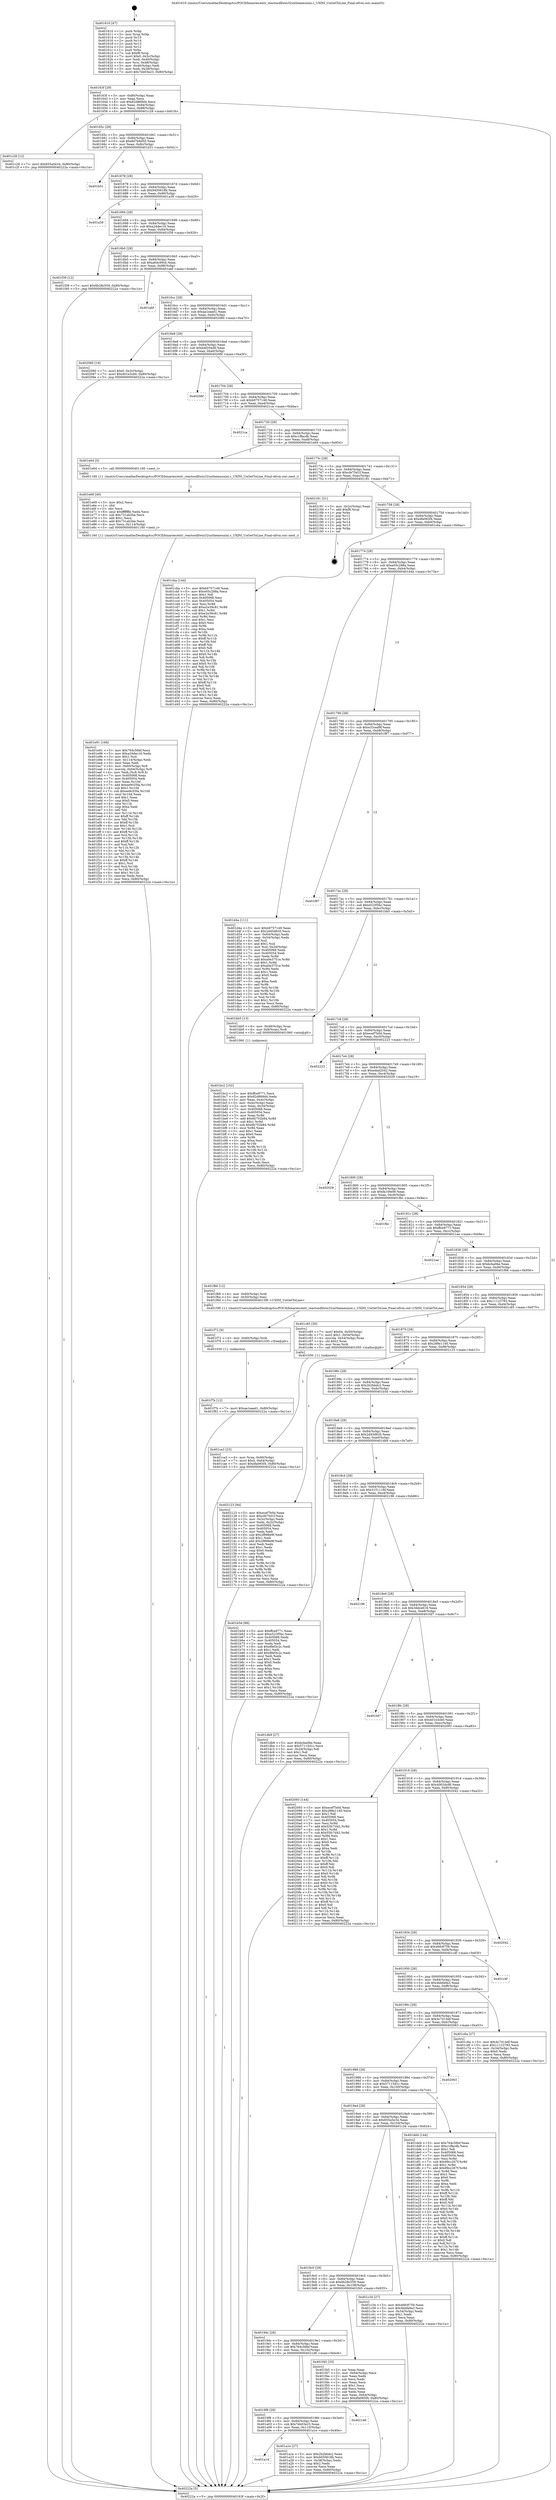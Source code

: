 digraph "0x401610" {
  label = "0x401610 (/mnt/c/Users/mathe/Desktop/tcc/POCII/binaries/extr_reactosdllwin32uxthemeuxini.c_UXINI_UnGetToLine_Final-ollvm.out::main(0))"
  labelloc = "t"
  node[shape=record]

  Entry [label="",width=0.3,height=0.3,shape=circle,fillcolor=black,style=filled]
  "0x40163f" [label="{
     0x40163f [29]\l
     | [instrs]\l
     &nbsp;&nbsp;0x40163f \<+3\>: mov -0x80(%rbp),%eax\l
     &nbsp;&nbsp;0x401642 \<+2\>: mov %eax,%ecx\l
     &nbsp;&nbsp;0x401644 \<+6\>: sub $0x82d869d4,%ecx\l
     &nbsp;&nbsp;0x40164a \<+6\>: mov %eax,-0x84(%rbp)\l
     &nbsp;&nbsp;0x401650 \<+6\>: mov %ecx,-0x88(%rbp)\l
     &nbsp;&nbsp;0x401656 \<+6\>: je 0000000000401c28 \<main+0x618\>\l
  }"]
  "0x401c28" [label="{
     0x401c28 [12]\l
     | [instrs]\l
     &nbsp;&nbsp;0x401c28 \<+7\>: movl $0x655a5e34,-0x80(%rbp)\l
     &nbsp;&nbsp;0x401c2f \<+5\>: jmp 000000000040222a \<main+0xc1a\>\l
  }"]
  "0x40165c" [label="{
     0x40165c [28]\l
     | [instrs]\l
     &nbsp;&nbsp;0x40165c \<+5\>: jmp 0000000000401661 \<main+0x51\>\l
     &nbsp;&nbsp;0x401661 \<+6\>: mov -0x84(%rbp),%eax\l
     &nbsp;&nbsp;0x401667 \<+5\>: sub $0x8d7b8d50,%eax\l
     &nbsp;&nbsp;0x40166c \<+6\>: mov %eax,-0x8c(%rbp)\l
     &nbsp;&nbsp;0x401672 \<+6\>: je 0000000000401b51 \<main+0x541\>\l
  }"]
  Exit [label="",width=0.3,height=0.3,shape=circle,fillcolor=black,style=filled,peripheries=2]
  "0x401b51" [label="{
     0x401b51\l
  }", style=dashed]
  "0x401678" [label="{
     0x401678 [28]\l
     | [instrs]\l
     &nbsp;&nbsp;0x401678 \<+5\>: jmp 000000000040167d \<main+0x6d\>\l
     &nbsp;&nbsp;0x40167d \<+6\>: mov -0x84(%rbp),%eax\l
     &nbsp;&nbsp;0x401683 \<+5\>: sub $0x9450618b,%eax\l
     &nbsp;&nbsp;0x401688 \<+6\>: mov %eax,-0x90(%rbp)\l
     &nbsp;&nbsp;0x40168e \<+6\>: je 0000000000401a39 \<main+0x429\>\l
  }"]
  "0x401f7b" [label="{
     0x401f7b [12]\l
     | [instrs]\l
     &nbsp;&nbsp;0x401f7b \<+7\>: movl $0xaa1eaed1,-0x80(%rbp)\l
     &nbsp;&nbsp;0x401f82 \<+5\>: jmp 000000000040222a \<main+0xc1a\>\l
  }"]
  "0x401a39" [label="{
     0x401a39\l
  }", style=dashed]
  "0x401694" [label="{
     0x401694 [28]\l
     | [instrs]\l
     &nbsp;&nbsp;0x401694 \<+5\>: jmp 0000000000401699 \<main+0x89\>\l
     &nbsp;&nbsp;0x401699 \<+6\>: mov -0x84(%rbp),%eax\l
     &nbsp;&nbsp;0x40169f \<+5\>: sub $0xa24dec16,%eax\l
     &nbsp;&nbsp;0x4016a4 \<+6\>: mov %eax,-0x94(%rbp)\l
     &nbsp;&nbsp;0x4016aa \<+6\>: je 0000000000401f39 \<main+0x929\>\l
  }"]
  "0x401f72" [label="{
     0x401f72 [9]\l
     | [instrs]\l
     &nbsp;&nbsp;0x401f72 \<+4\>: mov -0x60(%rbp),%rdi\l
     &nbsp;&nbsp;0x401f76 \<+5\>: call 0000000000401030 \<free@plt\>\l
     | [calls]\l
     &nbsp;&nbsp;0x401030 \{1\} (unknown)\l
  }"]
  "0x401f39" [label="{
     0x401f39 [12]\l
     | [instrs]\l
     &nbsp;&nbsp;0x401f39 \<+7\>: movl $0x6b28c559,-0x80(%rbp)\l
     &nbsp;&nbsp;0x401f40 \<+5\>: jmp 000000000040222a \<main+0xc1a\>\l
  }"]
  "0x4016b0" [label="{
     0x4016b0 [28]\l
     | [instrs]\l
     &nbsp;&nbsp;0x4016b0 \<+5\>: jmp 00000000004016b5 \<main+0xa5\>\l
     &nbsp;&nbsp;0x4016b5 \<+6\>: mov -0x84(%rbp),%eax\l
     &nbsp;&nbsp;0x4016bb \<+5\>: sub $0xa64c99cb,%eax\l
     &nbsp;&nbsp;0x4016c0 \<+6\>: mov %eax,-0x98(%rbp)\l
     &nbsp;&nbsp;0x4016c6 \<+6\>: je 0000000000401abf \<main+0x4af\>\l
  }"]
  "0x401e91" [label="{
     0x401e91 [168]\l
     | [instrs]\l
     &nbsp;&nbsp;0x401e91 \<+5\>: mov $0x764c56bf,%ecx\l
     &nbsp;&nbsp;0x401e96 \<+5\>: mov $0xa24dec16,%edx\l
     &nbsp;&nbsp;0x401e9b \<+3\>: mov $0x1,%sil\l
     &nbsp;&nbsp;0x401e9e \<+6\>: mov -0x114(%rbp),%edi\l
     &nbsp;&nbsp;0x401ea4 \<+3\>: imul %eax,%edi\l
     &nbsp;&nbsp;0x401ea7 \<+4\>: mov -0x60(%rbp),%r8\l
     &nbsp;&nbsp;0x401eab \<+4\>: movslq -0x64(%rbp),%r9\l
     &nbsp;&nbsp;0x401eaf \<+4\>: mov %edi,(%r8,%r9,4)\l
     &nbsp;&nbsp;0x401eb3 \<+7\>: mov 0x405068,%eax\l
     &nbsp;&nbsp;0x401eba \<+7\>: mov 0x405054,%edi\l
     &nbsp;&nbsp;0x401ec1 \<+3\>: mov %eax,%r10d\l
     &nbsp;&nbsp;0x401ec4 \<+7\>: add $0xee9c55fa,%r10d\l
     &nbsp;&nbsp;0x401ecb \<+4\>: sub $0x1,%r10d\l
     &nbsp;&nbsp;0x401ecf \<+7\>: sub $0xee9c55fa,%r10d\l
     &nbsp;&nbsp;0x401ed6 \<+4\>: imul %r10d,%eax\l
     &nbsp;&nbsp;0x401eda \<+3\>: and $0x1,%eax\l
     &nbsp;&nbsp;0x401edd \<+3\>: cmp $0x0,%eax\l
     &nbsp;&nbsp;0x401ee0 \<+4\>: sete %r11b\l
     &nbsp;&nbsp;0x401ee4 \<+3\>: cmp $0xa,%edi\l
     &nbsp;&nbsp;0x401ee7 \<+3\>: setl %bl\l
     &nbsp;&nbsp;0x401eea \<+3\>: mov %r11b,%r14b\l
     &nbsp;&nbsp;0x401eed \<+4\>: xor $0xff,%r14b\l
     &nbsp;&nbsp;0x401ef1 \<+3\>: mov %bl,%r15b\l
     &nbsp;&nbsp;0x401ef4 \<+4\>: xor $0xff,%r15b\l
     &nbsp;&nbsp;0x401ef8 \<+4\>: xor $0x1,%sil\l
     &nbsp;&nbsp;0x401efc \<+3\>: mov %r14b,%r12b\l
     &nbsp;&nbsp;0x401eff \<+4\>: and $0xff,%r12b\l
     &nbsp;&nbsp;0x401f03 \<+3\>: and %sil,%r11b\l
     &nbsp;&nbsp;0x401f06 \<+3\>: mov %r15b,%r13b\l
     &nbsp;&nbsp;0x401f09 \<+4\>: and $0xff,%r13b\l
     &nbsp;&nbsp;0x401f0d \<+3\>: and %sil,%bl\l
     &nbsp;&nbsp;0x401f10 \<+3\>: or %r11b,%r12b\l
     &nbsp;&nbsp;0x401f13 \<+3\>: or %bl,%r13b\l
     &nbsp;&nbsp;0x401f16 \<+3\>: xor %r13b,%r12b\l
     &nbsp;&nbsp;0x401f19 \<+3\>: or %r15b,%r14b\l
     &nbsp;&nbsp;0x401f1c \<+4\>: xor $0xff,%r14b\l
     &nbsp;&nbsp;0x401f20 \<+4\>: or $0x1,%sil\l
     &nbsp;&nbsp;0x401f24 \<+3\>: and %sil,%r14b\l
     &nbsp;&nbsp;0x401f27 \<+3\>: or %r14b,%r12b\l
     &nbsp;&nbsp;0x401f2a \<+4\>: test $0x1,%r12b\l
     &nbsp;&nbsp;0x401f2e \<+3\>: cmovne %edx,%ecx\l
     &nbsp;&nbsp;0x401f31 \<+3\>: mov %ecx,-0x80(%rbp)\l
     &nbsp;&nbsp;0x401f34 \<+5\>: jmp 000000000040222a \<main+0xc1a\>\l
  }"]
  "0x401abf" [label="{
     0x401abf\l
  }", style=dashed]
  "0x4016cc" [label="{
     0x4016cc [28]\l
     | [instrs]\l
     &nbsp;&nbsp;0x4016cc \<+5\>: jmp 00000000004016d1 \<main+0xc1\>\l
     &nbsp;&nbsp;0x4016d1 \<+6\>: mov -0x84(%rbp),%eax\l
     &nbsp;&nbsp;0x4016d7 \<+5\>: sub $0xaa1eaed1,%eax\l
     &nbsp;&nbsp;0x4016dc \<+6\>: mov %eax,-0x9c(%rbp)\l
     &nbsp;&nbsp;0x4016e2 \<+6\>: je 0000000000402080 \<main+0xa70\>\l
  }"]
  "0x401e69" [label="{
     0x401e69 [40]\l
     | [instrs]\l
     &nbsp;&nbsp;0x401e69 \<+5\>: mov $0x2,%ecx\l
     &nbsp;&nbsp;0x401e6e \<+1\>: cltd\l
     &nbsp;&nbsp;0x401e6f \<+2\>: idiv %ecx\l
     &nbsp;&nbsp;0x401e71 \<+6\>: imul $0xfffffffe,%edx,%ecx\l
     &nbsp;&nbsp;0x401e77 \<+6\>: sub $0x731ab2be,%ecx\l
     &nbsp;&nbsp;0x401e7d \<+3\>: add $0x1,%ecx\l
     &nbsp;&nbsp;0x401e80 \<+6\>: add $0x731ab2be,%ecx\l
     &nbsp;&nbsp;0x401e86 \<+6\>: mov %ecx,-0x114(%rbp)\l
     &nbsp;&nbsp;0x401e8c \<+5\>: call 0000000000401160 \<next_i\>\l
     | [calls]\l
     &nbsp;&nbsp;0x401160 \{1\} (/mnt/c/Users/mathe/Desktop/tcc/POCII/binaries/extr_reactosdllwin32uxthemeuxini.c_UXINI_UnGetToLine_Final-ollvm.out::next_i)\l
  }"]
  "0x402080" [label="{
     0x402080 [19]\l
     | [instrs]\l
     &nbsp;&nbsp;0x402080 \<+7\>: movl $0x0,-0x3c(%rbp)\l
     &nbsp;&nbsp;0x402087 \<+7\>: movl $0x401e3cb0,-0x80(%rbp)\l
     &nbsp;&nbsp;0x40208e \<+5\>: jmp 000000000040222a \<main+0xc1a\>\l
  }"]
  "0x4016e8" [label="{
     0x4016e8 [28]\l
     | [instrs]\l
     &nbsp;&nbsp;0x4016e8 \<+5\>: jmp 00000000004016ed \<main+0xdd\>\l
     &nbsp;&nbsp;0x4016ed \<+6\>: mov -0x84(%rbp),%eax\l
     &nbsp;&nbsp;0x4016f3 \<+5\>: sub $0xb4f204d9,%eax\l
     &nbsp;&nbsp;0x4016f8 \<+6\>: mov %eax,-0xa0(%rbp)\l
     &nbsp;&nbsp;0x4016fe \<+6\>: je 000000000040206f \<main+0xa5f\>\l
  }"]
  "0x401ca3" [label="{
     0x401ca3 [23]\l
     | [instrs]\l
     &nbsp;&nbsp;0x401ca3 \<+4\>: mov %rax,-0x60(%rbp)\l
     &nbsp;&nbsp;0x401ca7 \<+7\>: movl $0x0,-0x64(%rbp)\l
     &nbsp;&nbsp;0x401cae \<+7\>: movl $0xdfa065f4,-0x80(%rbp)\l
     &nbsp;&nbsp;0x401cb5 \<+5\>: jmp 000000000040222a \<main+0xc1a\>\l
  }"]
  "0x40206f" [label="{
     0x40206f\l
  }", style=dashed]
  "0x401704" [label="{
     0x401704 [28]\l
     | [instrs]\l
     &nbsp;&nbsp;0x401704 \<+5\>: jmp 0000000000401709 \<main+0xf9\>\l
     &nbsp;&nbsp;0x401709 \<+6\>: mov -0x84(%rbp),%eax\l
     &nbsp;&nbsp;0x40170f \<+5\>: sub $0xb9757149,%eax\l
     &nbsp;&nbsp;0x401714 \<+6\>: mov %eax,-0xa4(%rbp)\l
     &nbsp;&nbsp;0x40171a \<+6\>: je 00000000004021ca \<main+0xbba\>\l
  }"]
  "0x401bc2" [label="{
     0x401bc2 [102]\l
     | [instrs]\l
     &nbsp;&nbsp;0x401bc2 \<+5\>: mov $0xffce9771,%ecx\l
     &nbsp;&nbsp;0x401bc7 \<+5\>: mov $0x82d869d4,%edx\l
     &nbsp;&nbsp;0x401bcc \<+3\>: mov %eax,-0x4c(%rbp)\l
     &nbsp;&nbsp;0x401bcf \<+3\>: mov -0x4c(%rbp),%eax\l
     &nbsp;&nbsp;0x401bd2 \<+3\>: mov %eax,-0x34(%rbp)\l
     &nbsp;&nbsp;0x401bd5 \<+7\>: mov 0x405068,%eax\l
     &nbsp;&nbsp;0x401bdc \<+7\>: mov 0x405054,%esi\l
     &nbsp;&nbsp;0x401be3 \<+3\>: mov %eax,%r8d\l
     &nbsp;&nbsp;0x401be6 \<+7\>: add $0x6b702b84,%r8d\l
     &nbsp;&nbsp;0x401bed \<+4\>: sub $0x1,%r8d\l
     &nbsp;&nbsp;0x401bf1 \<+7\>: sub $0x6b702b84,%r8d\l
     &nbsp;&nbsp;0x401bf8 \<+4\>: imul %r8d,%eax\l
     &nbsp;&nbsp;0x401bfc \<+3\>: and $0x1,%eax\l
     &nbsp;&nbsp;0x401bff \<+3\>: cmp $0x0,%eax\l
     &nbsp;&nbsp;0x401c02 \<+4\>: sete %r9b\l
     &nbsp;&nbsp;0x401c06 \<+3\>: cmp $0xa,%esi\l
     &nbsp;&nbsp;0x401c09 \<+4\>: setl %r10b\l
     &nbsp;&nbsp;0x401c0d \<+3\>: mov %r9b,%r11b\l
     &nbsp;&nbsp;0x401c10 \<+3\>: and %r10b,%r11b\l
     &nbsp;&nbsp;0x401c13 \<+3\>: xor %r10b,%r9b\l
     &nbsp;&nbsp;0x401c16 \<+3\>: or %r9b,%r11b\l
     &nbsp;&nbsp;0x401c19 \<+4\>: test $0x1,%r11b\l
     &nbsp;&nbsp;0x401c1d \<+3\>: cmovne %edx,%ecx\l
     &nbsp;&nbsp;0x401c20 \<+3\>: mov %ecx,-0x80(%rbp)\l
     &nbsp;&nbsp;0x401c23 \<+5\>: jmp 000000000040222a \<main+0xc1a\>\l
  }"]
  "0x4021ca" [label="{
     0x4021ca\l
  }", style=dashed]
  "0x401720" [label="{
     0x401720 [28]\l
     | [instrs]\l
     &nbsp;&nbsp;0x401720 \<+5\>: jmp 0000000000401725 \<main+0x115\>\l
     &nbsp;&nbsp;0x401725 \<+6\>: mov -0x84(%rbp),%eax\l
     &nbsp;&nbsp;0x40172b \<+5\>: sub $0xc1ffacdb,%eax\l
     &nbsp;&nbsp;0x401730 \<+6\>: mov %eax,-0xa8(%rbp)\l
     &nbsp;&nbsp;0x401736 \<+6\>: je 0000000000401e64 \<main+0x854\>\l
  }"]
  "0x401610" [label="{
     0x401610 [47]\l
     | [instrs]\l
     &nbsp;&nbsp;0x401610 \<+1\>: push %rbp\l
     &nbsp;&nbsp;0x401611 \<+3\>: mov %rsp,%rbp\l
     &nbsp;&nbsp;0x401614 \<+2\>: push %r15\l
     &nbsp;&nbsp;0x401616 \<+2\>: push %r14\l
     &nbsp;&nbsp;0x401618 \<+2\>: push %r13\l
     &nbsp;&nbsp;0x40161a \<+2\>: push %r12\l
     &nbsp;&nbsp;0x40161c \<+1\>: push %rbx\l
     &nbsp;&nbsp;0x40161d \<+7\>: sub $0xf8,%rsp\l
     &nbsp;&nbsp;0x401624 \<+7\>: movl $0x0,-0x3c(%rbp)\l
     &nbsp;&nbsp;0x40162b \<+3\>: mov %edi,-0x40(%rbp)\l
     &nbsp;&nbsp;0x40162e \<+4\>: mov %rsi,-0x48(%rbp)\l
     &nbsp;&nbsp;0x401632 \<+3\>: mov -0x40(%rbp),%edi\l
     &nbsp;&nbsp;0x401635 \<+3\>: mov %edi,-0x38(%rbp)\l
     &nbsp;&nbsp;0x401638 \<+7\>: movl $0x7eb03e23,-0x80(%rbp)\l
  }"]
  "0x401e64" [label="{
     0x401e64 [5]\l
     | [instrs]\l
     &nbsp;&nbsp;0x401e64 \<+5\>: call 0000000000401160 \<next_i\>\l
     | [calls]\l
     &nbsp;&nbsp;0x401160 \{1\} (/mnt/c/Users/mathe/Desktop/tcc/POCII/binaries/extr_reactosdllwin32uxthemeuxini.c_UXINI_UnGetToLine_Final-ollvm.out::next_i)\l
  }"]
  "0x40173c" [label="{
     0x40173c [28]\l
     | [instrs]\l
     &nbsp;&nbsp;0x40173c \<+5\>: jmp 0000000000401741 \<main+0x131\>\l
     &nbsp;&nbsp;0x401741 \<+6\>: mov -0x84(%rbp),%eax\l
     &nbsp;&nbsp;0x401747 \<+5\>: sub $0xcfe75d1f,%eax\l
     &nbsp;&nbsp;0x40174c \<+6\>: mov %eax,-0xac(%rbp)\l
     &nbsp;&nbsp;0x401752 \<+6\>: je 0000000000402181 \<main+0xb71\>\l
  }"]
  "0x40222a" [label="{
     0x40222a [5]\l
     | [instrs]\l
     &nbsp;&nbsp;0x40222a \<+5\>: jmp 000000000040163f \<main+0x2f\>\l
  }"]
  "0x402181" [label="{
     0x402181 [21]\l
     | [instrs]\l
     &nbsp;&nbsp;0x402181 \<+3\>: mov -0x2c(%rbp),%eax\l
     &nbsp;&nbsp;0x402184 \<+7\>: add $0xf8,%rsp\l
     &nbsp;&nbsp;0x40218b \<+1\>: pop %rbx\l
     &nbsp;&nbsp;0x40218c \<+2\>: pop %r12\l
     &nbsp;&nbsp;0x40218e \<+2\>: pop %r13\l
     &nbsp;&nbsp;0x402190 \<+2\>: pop %r14\l
     &nbsp;&nbsp;0x402192 \<+2\>: pop %r15\l
     &nbsp;&nbsp;0x402194 \<+1\>: pop %rbp\l
     &nbsp;&nbsp;0x402195 \<+1\>: ret\l
  }"]
  "0x401758" [label="{
     0x401758 [28]\l
     | [instrs]\l
     &nbsp;&nbsp;0x401758 \<+5\>: jmp 000000000040175d \<main+0x14d\>\l
     &nbsp;&nbsp;0x40175d \<+6\>: mov -0x84(%rbp),%eax\l
     &nbsp;&nbsp;0x401763 \<+5\>: sub $0xdfa065f4,%eax\l
     &nbsp;&nbsp;0x401768 \<+6\>: mov %eax,-0xb0(%rbp)\l
     &nbsp;&nbsp;0x40176e \<+6\>: je 0000000000401cba \<main+0x6aa\>\l
  }"]
  "0x401a14" [label="{
     0x401a14\l
  }", style=dashed]
  "0x401cba" [label="{
     0x401cba [144]\l
     | [instrs]\l
     &nbsp;&nbsp;0x401cba \<+5\>: mov $0xb9757149,%eax\l
     &nbsp;&nbsp;0x401cbf \<+5\>: mov $0xe05c288a,%ecx\l
     &nbsp;&nbsp;0x401cc4 \<+2\>: mov $0x1,%dl\l
     &nbsp;&nbsp;0x401cc6 \<+7\>: mov 0x405068,%esi\l
     &nbsp;&nbsp;0x401ccd \<+7\>: mov 0x405054,%edi\l
     &nbsp;&nbsp;0x401cd4 \<+3\>: mov %esi,%r8d\l
     &nbsp;&nbsp;0x401cd7 \<+7\>: add $0xe2e39c81,%r8d\l
     &nbsp;&nbsp;0x401cde \<+4\>: sub $0x1,%r8d\l
     &nbsp;&nbsp;0x401ce2 \<+7\>: sub $0xe2e39c81,%r8d\l
     &nbsp;&nbsp;0x401ce9 \<+4\>: imul %r8d,%esi\l
     &nbsp;&nbsp;0x401ced \<+3\>: and $0x1,%esi\l
     &nbsp;&nbsp;0x401cf0 \<+3\>: cmp $0x0,%esi\l
     &nbsp;&nbsp;0x401cf3 \<+4\>: sete %r9b\l
     &nbsp;&nbsp;0x401cf7 \<+3\>: cmp $0xa,%edi\l
     &nbsp;&nbsp;0x401cfa \<+4\>: setl %r10b\l
     &nbsp;&nbsp;0x401cfe \<+3\>: mov %r9b,%r11b\l
     &nbsp;&nbsp;0x401d01 \<+4\>: xor $0xff,%r11b\l
     &nbsp;&nbsp;0x401d05 \<+3\>: mov %r10b,%bl\l
     &nbsp;&nbsp;0x401d08 \<+3\>: xor $0xff,%bl\l
     &nbsp;&nbsp;0x401d0b \<+3\>: xor $0x0,%dl\l
     &nbsp;&nbsp;0x401d0e \<+3\>: mov %r11b,%r14b\l
     &nbsp;&nbsp;0x401d11 \<+4\>: and $0x0,%r14b\l
     &nbsp;&nbsp;0x401d15 \<+3\>: and %dl,%r9b\l
     &nbsp;&nbsp;0x401d18 \<+3\>: mov %bl,%r15b\l
     &nbsp;&nbsp;0x401d1b \<+4\>: and $0x0,%r15b\l
     &nbsp;&nbsp;0x401d1f \<+3\>: and %dl,%r10b\l
     &nbsp;&nbsp;0x401d22 \<+3\>: or %r9b,%r14b\l
     &nbsp;&nbsp;0x401d25 \<+3\>: or %r10b,%r15b\l
     &nbsp;&nbsp;0x401d28 \<+3\>: xor %r15b,%r14b\l
     &nbsp;&nbsp;0x401d2b \<+3\>: or %bl,%r11b\l
     &nbsp;&nbsp;0x401d2e \<+4\>: xor $0xff,%r11b\l
     &nbsp;&nbsp;0x401d32 \<+3\>: or $0x0,%dl\l
     &nbsp;&nbsp;0x401d35 \<+3\>: and %dl,%r11b\l
     &nbsp;&nbsp;0x401d38 \<+3\>: or %r11b,%r14b\l
     &nbsp;&nbsp;0x401d3b \<+4\>: test $0x1,%r14b\l
     &nbsp;&nbsp;0x401d3f \<+3\>: cmovne %ecx,%eax\l
     &nbsp;&nbsp;0x401d42 \<+3\>: mov %eax,-0x80(%rbp)\l
     &nbsp;&nbsp;0x401d45 \<+5\>: jmp 000000000040222a \<main+0xc1a\>\l
  }"]
  "0x401774" [label="{
     0x401774 [28]\l
     | [instrs]\l
     &nbsp;&nbsp;0x401774 \<+5\>: jmp 0000000000401779 \<main+0x169\>\l
     &nbsp;&nbsp;0x401779 \<+6\>: mov -0x84(%rbp),%eax\l
     &nbsp;&nbsp;0x40177f \<+5\>: sub $0xe05c288a,%eax\l
     &nbsp;&nbsp;0x401784 \<+6\>: mov %eax,-0xb4(%rbp)\l
     &nbsp;&nbsp;0x40178a \<+6\>: je 0000000000401d4a \<main+0x73a\>\l
  }"]
  "0x401a1e" [label="{
     0x401a1e [27]\l
     | [instrs]\l
     &nbsp;&nbsp;0x401a1e \<+5\>: mov $0x2b2bbdc2,%eax\l
     &nbsp;&nbsp;0x401a23 \<+5\>: mov $0x9450618b,%ecx\l
     &nbsp;&nbsp;0x401a28 \<+3\>: mov -0x38(%rbp),%edx\l
     &nbsp;&nbsp;0x401a2b \<+3\>: cmp $0x2,%edx\l
     &nbsp;&nbsp;0x401a2e \<+3\>: cmovne %ecx,%eax\l
     &nbsp;&nbsp;0x401a31 \<+3\>: mov %eax,-0x80(%rbp)\l
     &nbsp;&nbsp;0x401a34 \<+5\>: jmp 000000000040222a \<main+0xc1a\>\l
  }"]
  "0x401d4a" [label="{
     0x401d4a [111]\l
     | [instrs]\l
     &nbsp;&nbsp;0x401d4a \<+5\>: mov $0xb9757149,%eax\l
     &nbsp;&nbsp;0x401d4f \<+5\>: mov $0x2d45d620,%ecx\l
     &nbsp;&nbsp;0x401d54 \<+3\>: mov -0x64(%rbp),%edx\l
     &nbsp;&nbsp;0x401d57 \<+3\>: cmp -0x54(%rbp),%edx\l
     &nbsp;&nbsp;0x401d5a \<+4\>: setl %sil\l
     &nbsp;&nbsp;0x401d5e \<+4\>: and $0x1,%sil\l
     &nbsp;&nbsp;0x401d62 \<+4\>: mov %sil,-0x2d(%rbp)\l
     &nbsp;&nbsp;0x401d66 \<+7\>: mov 0x405068,%edx\l
     &nbsp;&nbsp;0x401d6d \<+7\>: mov 0x405054,%edi\l
     &nbsp;&nbsp;0x401d74 \<+3\>: mov %edx,%r8d\l
     &nbsp;&nbsp;0x401d77 \<+7\>: add $0xa0e3751e,%r8d\l
     &nbsp;&nbsp;0x401d7e \<+4\>: sub $0x1,%r8d\l
     &nbsp;&nbsp;0x401d82 \<+7\>: sub $0xa0e3751e,%r8d\l
     &nbsp;&nbsp;0x401d89 \<+4\>: imul %r8d,%edx\l
     &nbsp;&nbsp;0x401d8d \<+3\>: and $0x1,%edx\l
     &nbsp;&nbsp;0x401d90 \<+3\>: cmp $0x0,%edx\l
     &nbsp;&nbsp;0x401d93 \<+4\>: sete %sil\l
     &nbsp;&nbsp;0x401d97 \<+3\>: cmp $0xa,%edi\l
     &nbsp;&nbsp;0x401d9a \<+4\>: setl %r9b\l
     &nbsp;&nbsp;0x401d9e \<+3\>: mov %sil,%r10b\l
     &nbsp;&nbsp;0x401da1 \<+3\>: and %r9b,%r10b\l
     &nbsp;&nbsp;0x401da4 \<+3\>: xor %r9b,%sil\l
     &nbsp;&nbsp;0x401da7 \<+3\>: or %sil,%r10b\l
     &nbsp;&nbsp;0x401daa \<+4\>: test $0x1,%r10b\l
     &nbsp;&nbsp;0x401dae \<+3\>: cmovne %ecx,%eax\l
     &nbsp;&nbsp;0x401db1 \<+3\>: mov %eax,-0x80(%rbp)\l
     &nbsp;&nbsp;0x401db4 \<+5\>: jmp 000000000040222a \<main+0xc1a\>\l
  }"]
  "0x401790" [label="{
     0x401790 [28]\l
     | [instrs]\l
     &nbsp;&nbsp;0x401790 \<+5\>: jmp 0000000000401795 \<main+0x185\>\l
     &nbsp;&nbsp;0x401795 \<+6\>: mov -0x84(%rbp),%eax\l
     &nbsp;&nbsp;0x40179b \<+5\>: sub $0xe33ced9f,%eax\l
     &nbsp;&nbsp;0x4017a0 \<+6\>: mov %eax,-0xb8(%rbp)\l
     &nbsp;&nbsp;0x4017a6 \<+6\>: je 0000000000401f87 \<main+0x977\>\l
  }"]
  "0x4019f8" [label="{
     0x4019f8 [28]\l
     | [instrs]\l
     &nbsp;&nbsp;0x4019f8 \<+5\>: jmp 00000000004019fd \<main+0x3ed\>\l
     &nbsp;&nbsp;0x4019fd \<+6\>: mov -0x84(%rbp),%eax\l
     &nbsp;&nbsp;0x401a03 \<+5\>: sub $0x7eb03e23,%eax\l
     &nbsp;&nbsp;0x401a08 \<+6\>: mov %eax,-0x110(%rbp)\l
     &nbsp;&nbsp;0x401a0e \<+6\>: je 0000000000401a1e \<main+0x40e\>\l
  }"]
  "0x401f87" [label="{
     0x401f87\l
  }", style=dashed]
  "0x4017ac" [label="{
     0x4017ac [28]\l
     | [instrs]\l
     &nbsp;&nbsp;0x4017ac \<+5\>: jmp 00000000004017b1 \<main+0x1a1\>\l
     &nbsp;&nbsp;0x4017b1 \<+6\>: mov -0x84(%rbp),%eax\l
     &nbsp;&nbsp;0x4017b7 \<+5\>: sub $0xe523f5bc,%eax\l
     &nbsp;&nbsp;0x4017bc \<+6\>: mov %eax,-0xbc(%rbp)\l
     &nbsp;&nbsp;0x4017c2 \<+6\>: je 0000000000401bb5 \<main+0x5a5\>\l
  }"]
  "0x4021d6" [label="{
     0x4021d6\l
  }", style=dashed]
  "0x401bb5" [label="{
     0x401bb5 [13]\l
     | [instrs]\l
     &nbsp;&nbsp;0x401bb5 \<+4\>: mov -0x48(%rbp),%rax\l
     &nbsp;&nbsp;0x401bb9 \<+4\>: mov 0x8(%rax),%rdi\l
     &nbsp;&nbsp;0x401bbd \<+5\>: call 0000000000401060 \<atoi@plt\>\l
     | [calls]\l
     &nbsp;&nbsp;0x401060 \{1\} (unknown)\l
  }"]
  "0x4017c8" [label="{
     0x4017c8 [28]\l
     | [instrs]\l
     &nbsp;&nbsp;0x4017c8 \<+5\>: jmp 00000000004017cd \<main+0x1bd\>\l
     &nbsp;&nbsp;0x4017cd \<+6\>: mov -0x84(%rbp),%eax\l
     &nbsp;&nbsp;0x4017d3 \<+5\>: sub $0xecef7b0d,%eax\l
     &nbsp;&nbsp;0x4017d8 \<+6\>: mov %eax,-0xc0(%rbp)\l
     &nbsp;&nbsp;0x4017de \<+6\>: je 0000000000402223 \<main+0xc13\>\l
  }"]
  "0x4019dc" [label="{
     0x4019dc [28]\l
     | [instrs]\l
     &nbsp;&nbsp;0x4019dc \<+5\>: jmp 00000000004019e1 \<main+0x3d1\>\l
     &nbsp;&nbsp;0x4019e1 \<+6\>: mov -0x84(%rbp),%eax\l
     &nbsp;&nbsp;0x4019e7 \<+5\>: sub $0x764c56bf,%eax\l
     &nbsp;&nbsp;0x4019ec \<+6\>: mov %eax,-0x10c(%rbp)\l
     &nbsp;&nbsp;0x4019f2 \<+6\>: je 00000000004021d6 \<main+0xbc6\>\l
  }"]
  "0x402223" [label="{
     0x402223\l
  }", style=dashed]
  "0x4017e4" [label="{
     0x4017e4 [28]\l
     | [instrs]\l
     &nbsp;&nbsp;0x4017e4 \<+5\>: jmp 00000000004017e9 \<main+0x1d9\>\l
     &nbsp;&nbsp;0x4017e9 \<+6\>: mov -0x84(%rbp),%eax\l
     &nbsp;&nbsp;0x4017ef \<+5\>: sub $0xedad2042,%eax\l
     &nbsp;&nbsp;0x4017f4 \<+6\>: mov %eax,-0xc4(%rbp)\l
     &nbsp;&nbsp;0x4017fa \<+6\>: je 0000000000402029 \<main+0xa19\>\l
  }"]
  "0x401f45" [label="{
     0x401f45 [33]\l
     | [instrs]\l
     &nbsp;&nbsp;0x401f45 \<+2\>: xor %eax,%eax\l
     &nbsp;&nbsp;0x401f47 \<+3\>: mov -0x64(%rbp),%ecx\l
     &nbsp;&nbsp;0x401f4a \<+2\>: mov %eax,%edx\l
     &nbsp;&nbsp;0x401f4c \<+2\>: sub %ecx,%edx\l
     &nbsp;&nbsp;0x401f4e \<+2\>: mov %eax,%ecx\l
     &nbsp;&nbsp;0x401f50 \<+3\>: sub $0x1,%ecx\l
     &nbsp;&nbsp;0x401f53 \<+2\>: add %ecx,%edx\l
     &nbsp;&nbsp;0x401f55 \<+2\>: sub %edx,%eax\l
     &nbsp;&nbsp;0x401f57 \<+3\>: mov %eax,-0x64(%rbp)\l
     &nbsp;&nbsp;0x401f5a \<+7\>: movl $0xdfa065f4,-0x80(%rbp)\l
     &nbsp;&nbsp;0x401f61 \<+5\>: jmp 000000000040222a \<main+0xc1a\>\l
  }"]
  "0x402029" [label="{
     0x402029\l
  }", style=dashed]
  "0x401800" [label="{
     0x401800 [28]\l
     | [instrs]\l
     &nbsp;&nbsp;0x401800 \<+5\>: jmp 0000000000401805 \<main+0x1f5\>\l
     &nbsp;&nbsp;0x401805 \<+6\>: mov -0x84(%rbp),%eax\l
     &nbsp;&nbsp;0x40180b \<+5\>: sub $0xfa10fe09,%eax\l
     &nbsp;&nbsp;0x401810 \<+6\>: mov %eax,-0xc8(%rbp)\l
     &nbsp;&nbsp;0x401816 \<+6\>: je 0000000000401fbc \<main+0x9ac\>\l
  }"]
  "0x4019c0" [label="{
     0x4019c0 [28]\l
     | [instrs]\l
     &nbsp;&nbsp;0x4019c0 \<+5\>: jmp 00000000004019c5 \<main+0x3b5\>\l
     &nbsp;&nbsp;0x4019c5 \<+6\>: mov -0x84(%rbp),%eax\l
     &nbsp;&nbsp;0x4019cb \<+5\>: sub $0x6b28c559,%eax\l
     &nbsp;&nbsp;0x4019d0 \<+6\>: mov %eax,-0x108(%rbp)\l
     &nbsp;&nbsp;0x4019d6 \<+6\>: je 0000000000401f45 \<main+0x935\>\l
  }"]
  "0x401fbc" [label="{
     0x401fbc\l
  }", style=dashed]
  "0x40181c" [label="{
     0x40181c [28]\l
     | [instrs]\l
     &nbsp;&nbsp;0x40181c \<+5\>: jmp 0000000000401821 \<main+0x211\>\l
     &nbsp;&nbsp;0x401821 \<+6\>: mov -0x84(%rbp),%eax\l
     &nbsp;&nbsp;0x401827 \<+5\>: sub $0xffce9771,%eax\l
     &nbsp;&nbsp;0x40182c \<+6\>: mov %eax,-0xcc(%rbp)\l
     &nbsp;&nbsp;0x401832 \<+6\>: je 00000000004021ae \<main+0xb9e\>\l
  }"]
  "0x401c34" [label="{
     0x401c34 [27]\l
     | [instrs]\l
     &nbsp;&nbsp;0x401c34 \<+5\>: mov $0x46fc8759,%eax\l
     &nbsp;&nbsp;0x401c39 \<+5\>: mov $0x4bbfa9a3,%ecx\l
     &nbsp;&nbsp;0x401c3e \<+3\>: mov -0x34(%rbp),%edx\l
     &nbsp;&nbsp;0x401c41 \<+3\>: cmp $0x1,%edx\l
     &nbsp;&nbsp;0x401c44 \<+3\>: cmovl %ecx,%eax\l
     &nbsp;&nbsp;0x401c47 \<+3\>: mov %eax,-0x80(%rbp)\l
     &nbsp;&nbsp;0x401c4a \<+5\>: jmp 000000000040222a \<main+0xc1a\>\l
  }"]
  "0x4021ae" [label="{
     0x4021ae\l
  }", style=dashed]
  "0x401838" [label="{
     0x401838 [28]\l
     | [instrs]\l
     &nbsp;&nbsp;0x401838 \<+5\>: jmp 000000000040183d \<main+0x22d\>\l
     &nbsp;&nbsp;0x40183d \<+6\>: mov -0x84(%rbp),%eax\l
     &nbsp;&nbsp;0x401843 \<+5\>: sub $0xbcba0be,%eax\l
     &nbsp;&nbsp;0x401848 \<+6\>: mov %eax,-0xd0(%rbp)\l
     &nbsp;&nbsp;0x40184e \<+6\>: je 0000000000401f66 \<main+0x956\>\l
  }"]
  "0x4019a4" [label="{
     0x4019a4 [28]\l
     | [instrs]\l
     &nbsp;&nbsp;0x4019a4 \<+5\>: jmp 00000000004019a9 \<main+0x399\>\l
     &nbsp;&nbsp;0x4019a9 \<+6\>: mov -0x84(%rbp),%eax\l
     &nbsp;&nbsp;0x4019af \<+5\>: sub $0x655a5e34,%eax\l
     &nbsp;&nbsp;0x4019b4 \<+6\>: mov %eax,-0x104(%rbp)\l
     &nbsp;&nbsp;0x4019ba \<+6\>: je 0000000000401c34 \<main+0x624\>\l
  }"]
  "0x401f66" [label="{
     0x401f66 [12]\l
     | [instrs]\l
     &nbsp;&nbsp;0x401f66 \<+4\>: mov -0x60(%rbp),%rdi\l
     &nbsp;&nbsp;0x401f6a \<+3\>: mov -0x50(%rbp),%esi\l
     &nbsp;&nbsp;0x401f6d \<+5\>: call 00000000004015f0 \<UXINI_UnGetToLine\>\l
     | [calls]\l
     &nbsp;&nbsp;0x4015f0 \{1\} (/mnt/c/Users/mathe/Desktop/tcc/POCII/binaries/extr_reactosdllwin32uxthemeuxini.c_UXINI_UnGetToLine_Final-ollvm.out::UXINI_UnGetToLine)\l
  }"]
  "0x401854" [label="{
     0x401854 [28]\l
     | [instrs]\l
     &nbsp;&nbsp;0x401854 \<+5\>: jmp 0000000000401859 \<main+0x249\>\l
     &nbsp;&nbsp;0x401859 \<+6\>: mov -0x84(%rbp),%eax\l
     &nbsp;&nbsp;0x40185f \<+5\>: sub $0x11123793,%eax\l
     &nbsp;&nbsp;0x401864 \<+6\>: mov %eax,-0xd4(%rbp)\l
     &nbsp;&nbsp;0x40186a \<+6\>: je 0000000000401c85 \<main+0x675\>\l
  }"]
  "0x401dd4" [label="{
     0x401dd4 [144]\l
     | [instrs]\l
     &nbsp;&nbsp;0x401dd4 \<+5\>: mov $0x764c56bf,%eax\l
     &nbsp;&nbsp;0x401dd9 \<+5\>: mov $0xc1ffacdb,%ecx\l
     &nbsp;&nbsp;0x401dde \<+2\>: mov $0x1,%dl\l
     &nbsp;&nbsp;0x401de0 \<+7\>: mov 0x405068,%esi\l
     &nbsp;&nbsp;0x401de7 \<+7\>: mov 0x405054,%edi\l
     &nbsp;&nbsp;0x401dee \<+3\>: mov %esi,%r8d\l
     &nbsp;&nbsp;0x401df1 \<+7\>: sub $0x99cc267f,%r8d\l
     &nbsp;&nbsp;0x401df8 \<+4\>: sub $0x1,%r8d\l
     &nbsp;&nbsp;0x401dfc \<+7\>: add $0x99cc267f,%r8d\l
     &nbsp;&nbsp;0x401e03 \<+4\>: imul %r8d,%esi\l
     &nbsp;&nbsp;0x401e07 \<+3\>: and $0x1,%esi\l
     &nbsp;&nbsp;0x401e0a \<+3\>: cmp $0x0,%esi\l
     &nbsp;&nbsp;0x401e0d \<+4\>: sete %r9b\l
     &nbsp;&nbsp;0x401e11 \<+3\>: cmp $0xa,%edi\l
     &nbsp;&nbsp;0x401e14 \<+4\>: setl %r10b\l
     &nbsp;&nbsp;0x401e18 \<+3\>: mov %r9b,%r11b\l
     &nbsp;&nbsp;0x401e1b \<+4\>: xor $0xff,%r11b\l
     &nbsp;&nbsp;0x401e1f \<+3\>: mov %r10b,%bl\l
     &nbsp;&nbsp;0x401e22 \<+3\>: xor $0xff,%bl\l
     &nbsp;&nbsp;0x401e25 \<+3\>: xor $0x0,%dl\l
     &nbsp;&nbsp;0x401e28 \<+3\>: mov %r11b,%r14b\l
     &nbsp;&nbsp;0x401e2b \<+4\>: and $0x0,%r14b\l
     &nbsp;&nbsp;0x401e2f \<+3\>: and %dl,%r9b\l
     &nbsp;&nbsp;0x401e32 \<+3\>: mov %bl,%r15b\l
     &nbsp;&nbsp;0x401e35 \<+4\>: and $0x0,%r15b\l
     &nbsp;&nbsp;0x401e39 \<+3\>: and %dl,%r10b\l
     &nbsp;&nbsp;0x401e3c \<+3\>: or %r9b,%r14b\l
     &nbsp;&nbsp;0x401e3f \<+3\>: or %r10b,%r15b\l
     &nbsp;&nbsp;0x401e42 \<+3\>: xor %r15b,%r14b\l
     &nbsp;&nbsp;0x401e45 \<+3\>: or %bl,%r11b\l
     &nbsp;&nbsp;0x401e48 \<+4\>: xor $0xff,%r11b\l
     &nbsp;&nbsp;0x401e4c \<+3\>: or $0x0,%dl\l
     &nbsp;&nbsp;0x401e4f \<+3\>: and %dl,%r11b\l
     &nbsp;&nbsp;0x401e52 \<+3\>: or %r11b,%r14b\l
     &nbsp;&nbsp;0x401e55 \<+4\>: test $0x1,%r14b\l
     &nbsp;&nbsp;0x401e59 \<+3\>: cmovne %ecx,%eax\l
     &nbsp;&nbsp;0x401e5c \<+3\>: mov %eax,-0x80(%rbp)\l
     &nbsp;&nbsp;0x401e5f \<+5\>: jmp 000000000040222a \<main+0xc1a\>\l
  }"]
  "0x401c85" [label="{
     0x401c85 [30]\l
     | [instrs]\l
     &nbsp;&nbsp;0x401c85 \<+7\>: movl $0x64,-0x50(%rbp)\l
     &nbsp;&nbsp;0x401c8c \<+7\>: movl $0x1,-0x54(%rbp)\l
     &nbsp;&nbsp;0x401c93 \<+4\>: movslq -0x54(%rbp),%rax\l
     &nbsp;&nbsp;0x401c97 \<+4\>: shl $0x2,%rax\l
     &nbsp;&nbsp;0x401c9b \<+3\>: mov %rax,%rdi\l
     &nbsp;&nbsp;0x401c9e \<+5\>: call 0000000000401050 \<malloc@plt\>\l
     | [calls]\l
     &nbsp;&nbsp;0x401050 \{1\} (unknown)\l
  }"]
  "0x401870" [label="{
     0x401870 [28]\l
     | [instrs]\l
     &nbsp;&nbsp;0x401870 \<+5\>: jmp 0000000000401875 \<main+0x265\>\l
     &nbsp;&nbsp;0x401875 \<+6\>: mov -0x84(%rbp),%eax\l
     &nbsp;&nbsp;0x40187b \<+5\>: sub $0x288e1140,%eax\l
     &nbsp;&nbsp;0x401880 \<+6\>: mov %eax,-0xd8(%rbp)\l
     &nbsp;&nbsp;0x401886 \<+6\>: je 0000000000402123 \<main+0xb13\>\l
  }"]
  "0x401988" [label="{
     0x401988 [28]\l
     | [instrs]\l
     &nbsp;&nbsp;0x401988 \<+5\>: jmp 000000000040198d \<main+0x37d\>\l
     &nbsp;&nbsp;0x40198d \<+6\>: mov -0x84(%rbp),%eax\l
     &nbsp;&nbsp;0x401993 \<+5\>: sub $0x57115d1c,%eax\l
     &nbsp;&nbsp;0x401998 \<+6\>: mov %eax,-0x100(%rbp)\l
     &nbsp;&nbsp;0x40199e \<+6\>: je 0000000000401dd4 \<main+0x7c4\>\l
  }"]
  "0x402123" [label="{
     0x402123 [94]\l
     | [instrs]\l
     &nbsp;&nbsp;0x402123 \<+5\>: mov $0xecef7b0d,%eax\l
     &nbsp;&nbsp;0x402128 \<+5\>: mov $0xcfe75d1f,%ecx\l
     &nbsp;&nbsp;0x40212d \<+3\>: mov -0x3c(%rbp),%edx\l
     &nbsp;&nbsp;0x402130 \<+3\>: mov %edx,-0x2c(%rbp)\l
     &nbsp;&nbsp;0x402133 \<+7\>: mov 0x405068,%edx\l
     &nbsp;&nbsp;0x40213a \<+7\>: mov 0x405054,%esi\l
     &nbsp;&nbsp;0x402141 \<+2\>: mov %edx,%edi\l
     &nbsp;&nbsp;0x402143 \<+6\>: sub $0x2f898e9f,%edi\l
     &nbsp;&nbsp;0x402149 \<+3\>: sub $0x1,%edi\l
     &nbsp;&nbsp;0x40214c \<+6\>: add $0x2f898e9f,%edi\l
     &nbsp;&nbsp;0x402152 \<+3\>: imul %edi,%edx\l
     &nbsp;&nbsp;0x402155 \<+3\>: and $0x1,%edx\l
     &nbsp;&nbsp;0x402158 \<+3\>: cmp $0x0,%edx\l
     &nbsp;&nbsp;0x40215b \<+4\>: sete %r8b\l
     &nbsp;&nbsp;0x40215f \<+3\>: cmp $0xa,%esi\l
     &nbsp;&nbsp;0x402162 \<+4\>: setl %r9b\l
     &nbsp;&nbsp;0x402166 \<+3\>: mov %r8b,%r10b\l
     &nbsp;&nbsp;0x402169 \<+3\>: and %r9b,%r10b\l
     &nbsp;&nbsp;0x40216c \<+3\>: xor %r9b,%r8b\l
     &nbsp;&nbsp;0x40216f \<+3\>: or %r8b,%r10b\l
     &nbsp;&nbsp;0x402172 \<+4\>: test $0x1,%r10b\l
     &nbsp;&nbsp;0x402176 \<+3\>: cmovne %ecx,%eax\l
     &nbsp;&nbsp;0x402179 \<+3\>: mov %eax,-0x80(%rbp)\l
     &nbsp;&nbsp;0x40217c \<+5\>: jmp 000000000040222a \<main+0xc1a\>\l
  }"]
  "0x40188c" [label="{
     0x40188c [28]\l
     | [instrs]\l
     &nbsp;&nbsp;0x40188c \<+5\>: jmp 0000000000401891 \<main+0x281\>\l
     &nbsp;&nbsp;0x401891 \<+6\>: mov -0x84(%rbp),%eax\l
     &nbsp;&nbsp;0x401897 \<+5\>: sub $0x2b2bbdc2,%eax\l
     &nbsp;&nbsp;0x40189c \<+6\>: mov %eax,-0xdc(%rbp)\l
     &nbsp;&nbsp;0x4018a2 \<+6\>: je 0000000000401b5d \<main+0x54d\>\l
  }"]
  "0x402063" [label="{
     0x402063\l
  }", style=dashed]
  "0x401b5d" [label="{
     0x401b5d [88]\l
     | [instrs]\l
     &nbsp;&nbsp;0x401b5d \<+5\>: mov $0xffce9771,%eax\l
     &nbsp;&nbsp;0x401b62 \<+5\>: mov $0xe523f5bc,%ecx\l
     &nbsp;&nbsp;0x401b67 \<+7\>: mov 0x405068,%edx\l
     &nbsp;&nbsp;0x401b6e \<+7\>: mov 0x405054,%esi\l
     &nbsp;&nbsp;0x401b75 \<+2\>: mov %edx,%edi\l
     &nbsp;&nbsp;0x401b77 \<+6\>: sub $0x8fef3c2c,%edi\l
     &nbsp;&nbsp;0x401b7d \<+3\>: sub $0x1,%edi\l
     &nbsp;&nbsp;0x401b80 \<+6\>: add $0x8fef3c2c,%edi\l
     &nbsp;&nbsp;0x401b86 \<+3\>: imul %edi,%edx\l
     &nbsp;&nbsp;0x401b89 \<+3\>: and $0x1,%edx\l
     &nbsp;&nbsp;0x401b8c \<+3\>: cmp $0x0,%edx\l
     &nbsp;&nbsp;0x401b8f \<+4\>: sete %r8b\l
     &nbsp;&nbsp;0x401b93 \<+3\>: cmp $0xa,%esi\l
     &nbsp;&nbsp;0x401b96 \<+4\>: setl %r9b\l
     &nbsp;&nbsp;0x401b9a \<+3\>: mov %r8b,%r10b\l
     &nbsp;&nbsp;0x401b9d \<+3\>: and %r9b,%r10b\l
     &nbsp;&nbsp;0x401ba0 \<+3\>: xor %r9b,%r8b\l
     &nbsp;&nbsp;0x401ba3 \<+3\>: or %r8b,%r10b\l
     &nbsp;&nbsp;0x401ba6 \<+4\>: test $0x1,%r10b\l
     &nbsp;&nbsp;0x401baa \<+3\>: cmovne %ecx,%eax\l
     &nbsp;&nbsp;0x401bad \<+3\>: mov %eax,-0x80(%rbp)\l
     &nbsp;&nbsp;0x401bb0 \<+5\>: jmp 000000000040222a \<main+0xc1a\>\l
  }"]
  "0x4018a8" [label="{
     0x4018a8 [28]\l
     | [instrs]\l
     &nbsp;&nbsp;0x4018a8 \<+5\>: jmp 00000000004018ad \<main+0x29d\>\l
     &nbsp;&nbsp;0x4018ad \<+6\>: mov -0x84(%rbp),%eax\l
     &nbsp;&nbsp;0x4018b3 \<+5\>: sub $0x2d45d620,%eax\l
     &nbsp;&nbsp;0x4018b8 \<+6\>: mov %eax,-0xe0(%rbp)\l
     &nbsp;&nbsp;0x4018be \<+6\>: je 0000000000401db9 \<main+0x7a9\>\l
  }"]
  "0x40196c" [label="{
     0x40196c [28]\l
     | [instrs]\l
     &nbsp;&nbsp;0x40196c \<+5\>: jmp 0000000000401971 \<main+0x361\>\l
     &nbsp;&nbsp;0x401971 \<+6\>: mov -0x84(%rbp),%eax\l
     &nbsp;&nbsp;0x401977 \<+5\>: sub $0x4c7414df,%eax\l
     &nbsp;&nbsp;0x40197c \<+6\>: mov %eax,-0xfc(%rbp)\l
     &nbsp;&nbsp;0x401982 \<+6\>: je 0000000000402063 \<main+0xa53\>\l
  }"]
  "0x401db9" [label="{
     0x401db9 [27]\l
     | [instrs]\l
     &nbsp;&nbsp;0x401db9 \<+5\>: mov $0xbcba0be,%eax\l
     &nbsp;&nbsp;0x401dbe \<+5\>: mov $0x57115d1c,%ecx\l
     &nbsp;&nbsp;0x401dc3 \<+3\>: mov -0x2d(%rbp),%dl\l
     &nbsp;&nbsp;0x401dc6 \<+3\>: test $0x1,%dl\l
     &nbsp;&nbsp;0x401dc9 \<+3\>: cmovne %ecx,%eax\l
     &nbsp;&nbsp;0x401dcc \<+3\>: mov %eax,-0x80(%rbp)\l
     &nbsp;&nbsp;0x401dcf \<+5\>: jmp 000000000040222a \<main+0xc1a\>\l
  }"]
  "0x4018c4" [label="{
     0x4018c4 [28]\l
     | [instrs]\l
     &nbsp;&nbsp;0x4018c4 \<+5\>: jmp 00000000004018c9 \<main+0x2b9\>\l
     &nbsp;&nbsp;0x4018c9 \<+6\>: mov -0x84(%rbp),%eax\l
     &nbsp;&nbsp;0x4018cf \<+5\>: sub $0x3151116f,%eax\l
     &nbsp;&nbsp;0x4018d4 \<+6\>: mov %eax,-0xe4(%rbp)\l
     &nbsp;&nbsp;0x4018da \<+6\>: je 0000000000402196 \<main+0xb86\>\l
  }"]
  "0x401c6a" [label="{
     0x401c6a [27]\l
     | [instrs]\l
     &nbsp;&nbsp;0x401c6a \<+5\>: mov $0x4c7414df,%eax\l
     &nbsp;&nbsp;0x401c6f \<+5\>: mov $0x11123793,%ecx\l
     &nbsp;&nbsp;0x401c74 \<+3\>: mov -0x34(%rbp),%edx\l
     &nbsp;&nbsp;0x401c77 \<+3\>: cmp $0x0,%edx\l
     &nbsp;&nbsp;0x401c7a \<+3\>: cmove %ecx,%eax\l
     &nbsp;&nbsp;0x401c7d \<+3\>: mov %eax,-0x80(%rbp)\l
     &nbsp;&nbsp;0x401c80 \<+5\>: jmp 000000000040222a \<main+0xc1a\>\l
  }"]
  "0x402196" [label="{
     0x402196\l
  }", style=dashed]
  "0x4018e0" [label="{
     0x4018e0 [28]\l
     | [instrs]\l
     &nbsp;&nbsp;0x4018e0 \<+5\>: jmp 00000000004018e5 \<main+0x2d5\>\l
     &nbsp;&nbsp;0x4018e5 \<+6\>: mov -0x84(%rbp),%eax\l
     &nbsp;&nbsp;0x4018eb \<+5\>: sub $0x3ddce618,%eax\l
     &nbsp;&nbsp;0x4018f0 \<+6\>: mov %eax,-0xe8(%rbp)\l
     &nbsp;&nbsp;0x4018f6 \<+6\>: je 0000000000401fd7 \<main+0x9c7\>\l
  }"]
  "0x401950" [label="{
     0x401950 [28]\l
     | [instrs]\l
     &nbsp;&nbsp;0x401950 \<+5\>: jmp 0000000000401955 \<main+0x345\>\l
     &nbsp;&nbsp;0x401955 \<+6\>: mov -0x84(%rbp),%eax\l
     &nbsp;&nbsp;0x40195b \<+5\>: sub $0x4bbfa9a3,%eax\l
     &nbsp;&nbsp;0x401960 \<+6\>: mov %eax,-0xf8(%rbp)\l
     &nbsp;&nbsp;0x401966 \<+6\>: je 0000000000401c6a \<main+0x65a\>\l
  }"]
  "0x401fd7" [label="{
     0x401fd7\l
  }", style=dashed]
  "0x4018fc" [label="{
     0x4018fc [28]\l
     | [instrs]\l
     &nbsp;&nbsp;0x4018fc \<+5\>: jmp 0000000000401901 \<main+0x2f1\>\l
     &nbsp;&nbsp;0x401901 \<+6\>: mov -0x84(%rbp),%eax\l
     &nbsp;&nbsp;0x401907 \<+5\>: sub $0x401e3cb0,%eax\l
     &nbsp;&nbsp;0x40190c \<+6\>: mov %eax,-0xec(%rbp)\l
     &nbsp;&nbsp;0x401912 \<+6\>: je 0000000000402093 \<main+0xa83\>\l
  }"]
  "0x401c4f" [label="{
     0x401c4f\l
  }", style=dashed]
  "0x402093" [label="{
     0x402093 [144]\l
     | [instrs]\l
     &nbsp;&nbsp;0x402093 \<+5\>: mov $0xecef7b0d,%eax\l
     &nbsp;&nbsp;0x402098 \<+5\>: mov $0x288e1140,%ecx\l
     &nbsp;&nbsp;0x40209d \<+2\>: mov $0x1,%dl\l
     &nbsp;&nbsp;0x40209f \<+7\>: mov 0x405068,%esi\l
     &nbsp;&nbsp;0x4020a6 \<+7\>: mov 0x405054,%edi\l
     &nbsp;&nbsp;0x4020ad \<+3\>: mov %esi,%r8d\l
     &nbsp;&nbsp;0x4020b0 \<+7\>: add $0x55fc7d42,%r8d\l
     &nbsp;&nbsp;0x4020b7 \<+4\>: sub $0x1,%r8d\l
     &nbsp;&nbsp;0x4020bb \<+7\>: sub $0x55fc7d42,%r8d\l
     &nbsp;&nbsp;0x4020c2 \<+4\>: imul %r8d,%esi\l
     &nbsp;&nbsp;0x4020c6 \<+3\>: and $0x1,%esi\l
     &nbsp;&nbsp;0x4020c9 \<+3\>: cmp $0x0,%esi\l
     &nbsp;&nbsp;0x4020cc \<+4\>: sete %r9b\l
     &nbsp;&nbsp;0x4020d0 \<+3\>: cmp $0xa,%edi\l
     &nbsp;&nbsp;0x4020d3 \<+4\>: setl %r10b\l
     &nbsp;&nbsp;0x4020d7 \<+3\>: mov %r9b,%r11b\l
     &nbsp;&nbsp;0x4020da \<+4\>: xor $0xff,%r11b\l
     &nbsp;&nbsp;0x4020de \<+3\>: mov %r10b,%bl\l
     &nbsp;&nbsp;0x4020e1 \<+3\>: xor $0xff,%bl\l
     &nbsp;&nbsp;0x4020e4 \<+3\>: xor $0x0,%dl\l
     &nbsp;&nbsp;0x4020e7 \<+3\>: mov %r11b,%r14b\l
     &nbsp;&nbsp;0x4020ea \<+4\>: and $0x0,%r14b\l
     &nbsp;&nbsp;0x4020ee \<+3\>: and %dl,%r9b\l
     &nbsp;&nbsp;0x4020f1 \<+3\>: mov %bl,%r15b\l
     &nbsp;&nbsp;0x4020f4 \<+4\>: and $0x0,%r15b\l
     &nbsp;&nbsp;0x4020f8 \<+3\>: and %dl,%r10b\l
     &nbsp;&nbsp;0x4020fb \<+3\>: or %r9b,%r14b\l
     &nbsp;&nbsp;0x4020fe \<+3\>: or %r10b,%r15b\l
     &nbsp;&nbsp;0x402101 \<+3\>: xor %r15b,%r14b\l
     &nbsp;&nbsp;0x402104 \<+3\>: or %bl,%r11b\l
     &nbsp;&nbsp;0x402107 \<+4\>: xor $0xff,%r11b\l
     &nbsp;&nbsp;0x40210b \<+3\>: or $0x0,%dl\l
     &nbsp;&nbsp;0x40210e \<+3\>: and %dl,%r11b\l
     &nbsp;&nbsp;0x402111 \<+3\>: or %r11b,%r14b\l
     &nbsp;&nbsp;0x402114 \<+4\>: test $0x1,%r14b\l
     &nbsp;&nbsp;0x402118 \<+3\>: cmovne %ecx,%eax\l
     &nbsp;&nbsp;0x40211b \<+3\>: mov %eax,-0x80(%rbp)\l
     &nbsp;&nbsp;0x40211e \<+5\>: jmp 000000000040222a \<main+0xc1a\>\l
  }"]
  "0x401918" [label="{
     0x401918 [28]\l
     | [instrs]\l
     &nbsp;&nbsp;0x401918 \<+5\>: jmp 000000000040191d \<main+0x30d\>\l
     &nbsp;&nbsp;0x40191d \<+6\>: mov -0x84(%rbp),%eax\l
     &nbsp;&nbsp;0x401923 \<+5\>: sub $0x4062dcd6,%eax\l
     &nbsp;&nbsp;0x401928 \<+6\>: mov %eax,-0xf0(%rbp)\l
     &nbsp;&nbsp;0x40192e \<+6\>: je 0000000000402042 \<main+0xa32\>\l
  }"]
  "0x401934" [label="{
     0x401934 [28]\l
     | [instrs]\l
     &nbsp;&nbsp;0x401934 \<+5\>: jmp 0000000000401939 \<main+0x329\>\l
     &nbsp;&nbsp;0x401939 \<+6\>: mov -0x84(%rbp),%eax\l
     &nbsp;&nbsp;0x40193f \<+5\>: sub $0x46fc8759,%eax\l
     &nbsp;&nbsp;0x401944 \<+6\>: mov %eax,-0xf4(%rbp)\l
     &nbsp;&nbsp;0x40194a \<+6\>: je 0000000000401c4f \<main+0x63f\>\l
  }"]
  "0x402042" [label="{
     0x402042\l
  }", style=dashed]
  Entry -> "0x401610" [label=" 1"]
  "0x40163f" -> "0x401c28" [label=" 1"]
  "0x40163f" -> "0x40165c" [label=" 21"]
  "0x402181" -> Exit [label=" 1"]
  "0x40165c" -> "0x401b51" [label=" 0"]
  "0x40165c" -> "0x401678" [label=" 21"]
  "0x402123" -> "0x40222a" [label=" 1"]
  "0x401678" -> "0x401a39" [label=" 0"]
  "0x401678" -> "0x401694" [label=" 21"]
  "0x402093" -> "0x40222a" [label=" 1"]
  "0x401694" -> "0x401f39" [label=" 1"]
  "0x401694" -> "0x4016b0" [label=" 20"]
  "0x402080" -> "0x40222a" [label=" 1"]
  "0x4016b0" -> "0x401abf" [label=" 0"]
  "0x4016b0" -> "0x4016cc" [label=" 20"]
  "0x401f7b" -> "0x40222a" [label=" 1"]
  "0x4016cc" -> "0x402080" [label=" 1"]
  "0x4016cc" -> "0x4016e8" [label=" 19"]
  "0x401f72" -> "0x401f7b" [label=" 1"]
  "0x4016e8" -> "0x40206f" [label=" 0"]
  "0x4016e8" -> "0x401704" [label=" 19"]
  "0x401f66" -> "0x401f72" [label=" 1"]
  "0x401704" -> "0x4021ca" [label=" 0"]
  "0x401704" -> "0x401720" [label=" 19"]
  "0x401f45" -> "0x40222a" [label=" 1"]
  "0x401720" -> "0x401e64" [label=" 1"]
  "0x401720" -> "0x40173c" [label=" 18"]
  "0x401f39" -> "0x40222a" [label=" 1"]
  "0x40173c" -> "0x402181" [label=" 1"]
  "0x40173c" -> "0x401758" [label=" 17"]
  "0x401e91" -> "0x40222a" [label=" 1"]
  "0x401758" -> "0x401cba" [label=" 2"]
  "0x401758" -> "0x401774" [label=" 15"]
  "0x401e69" -> "0x401e91" [label=" 1"]
  "0x401774" -> "0x401d4a" [label=" 2"]
  "0x401774" -> "0x401790" [label=" 13"]
  "0x401e64" -> "0x401e69" [label=" 1"]
  "0x401790" -> "0x401f87" [label=" 0"]
  "0x401790" -> "0x4017ac" [label=" 13"]
  "0x401db9" -> "0x40222a" [label=" 2"]
  "0x4017ac" -> "0x401bb5" [label=" 1"]
  "0x4017ac" -> "0x4017c8" [label=" 12"]
  "0x401d4a" -> "0x40222a" [label=" 2"]
  "0x4017c8" -> "0x402223" [label=" 0"]
  "0x4017c8" -> "0x4017e4" [label=" 12"]
  "0x401ca3" -> "0x40222a" [label=" 1"]
  "0x4017e4" -> "0x402029" [label=" 0"]
  "0x4017e4" -> "0x401800" [label=" 12"]
  "0x401c85" -> "0x401ca3" [label=" 1"]
  "0x401800" -> "0x401fbc" [label=" 0"]
  "0x401800" -> "0x40181c" [label=" 12"]
  "0x401c34" -> "0x40222a" [label=" 1"]
  "0x40181c" -> "0x4021ae" [label=" 0"]
  "0x40181c" -> "0x401838" [label=" 12"]
  "0x401c28" -> "0x40222a" [label=" 1"]
  "0x401838" -> "0x401f66" [label=" 1"]
  "0x401838" -> "0x401854" [label=" 11"]
  "0x401bb5" -> "0x401bc2" [label=" 1"]
  "0x401854" -> "0x401c85" [label=" 1"]
  "0x401854" -> "0x401870" [label=" 10"]
  "0x401b5d" -> "0x40222a" [label=" 1"]
  "0x401870" -> "0x402123" [label=" 1"]
  "0x401870" -> "0x40188c" [label=" 9"]
  "0x401610" -> "0x40163f" [label=" 1"]
  "0x40188c" -> "0x401b5d" [label=" 1"]
  "0x40188c" -> "0x4018a8" [label=" 8"]
  "0x401a1e" -> "0x40222a" [label=" 1"]
  "0x4018a8" -> "0x401db9" [label=" 2"]
  "0x4018a8" -> "0x4018c4" [label=" 6"]
  "0x4019f8" -> "0x401a1e" [label=" 1"]
  "0x4018c4" -> "0x402196" [label=" 0"]
  "0x4018c4" -> "0x4018e0" [label=" 6"]
  "0x401dd4" -> "0x40222a" [label=" 1"]
  "0x4018e0" -> "0x401fd7" [label=" 0"]
  "0x4018e0" -> "0x4018fc" [label=" 6"]
  "0x4019dc" -> "0x4021d6" [label=" 0"]
  "0x4018fc" -> "0x402093" [label=" 1"]
  "0x4018fc" -> "0x401918" [label=" 5"]
  "0x401cba" -> "0x40222a" [label=" 2"]
  "0x401918" -> "0x402042" [label=" 0"]
  "0x401918" -> "0x401934" [label=" 5"]
  "0x4019c0" -> "0x4019dc" [label=" 1"]
  "0x401934" -> "0x401c4f" [label=" 0"]
  "0x401934" -> "0x401950" [label=" 5"]
  "0x4019dc" -> "0x4019f8" [label=" 1"]
  "0x401950" -> "0x401c6a" [label=" 1"]
  "0x401950" -> "0x40196c" [label=" 4"]
  "0x4019f8" -> "0x401a14" [label=" 0"]
  "0x40196c" -> "0x402063" [label=" 0"]
  "0x40196c" -> "0x401988" [label=" 4"]
  "0x40222a" -> "0x40163f" [label=" 21"]
  "0x401988" -> "0x401dd4" [label=" 1"]
  "0x401988" -> "0x4019a4" [label=" 3"]
  "0x401bc2" -> "0x40222a" [label=" 1"]
  "0x4019a4" -> "0x401c34" [label=" 1"]
  "0x4019a4" -> "0x4019c0" [label=" 2"]
  "0x401c6a" -> "0x40222a" [label=" 1"]
  "0x4019c0" -> "0x401f45" [label=" 1"]
}
